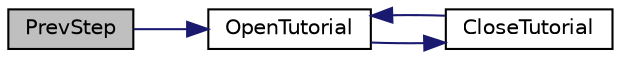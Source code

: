 digraph "PrevStep"
{
 // INTERACTIVE_SVG=YES
 // LATEX_PDF_SIZE
  edge [fontname="Helvetica",fontsize="10",labelfontname="Helvetica",labelfontsize="10"];
  node [fontname="Helvetica",fontsize="10",shape=record];
  rankdir="LR";
  Node1 [label="PrevStep",height=0.2,width=0.4,color="black", fillcolor="grey75", style="filled", fontcolor="black",tooltip="Jump to the previous step of the tutorial"];
  Node1 -> Node2 [color="midnightblue",fontsize="10",style="solid",fontname="Helvetica"];
  Node2 [label="OpenTutorial",height=0.2,width=0.4,color="black", fillcolor="white", style="filled",URL="$class_mirage_x_r_1_1_tutorial_manager.html#a18b7b390c0f5ab10eeef8b70b585a252",tooltip="Reset tutorial"];
  Node2 -> Node3 [color="midnightblue",fontsize="10",style="solid",fontname="Helvetica"];
  Node3 [label="CloseTutorial",height=0.2,width=0.4,color="black", fillcolor="white", style="filled",URL="$class_mirage_x_r_1_1_tutorial_manager.html#aabcf7b1c517544d59b5f2bae63f220f2",tooltip="Tutorial is done and will not be shoen next time"];
  Node3 -> Node2 [color="midnightblue",fontsize="10",style="solid",fontname="Helvetica"];
}
